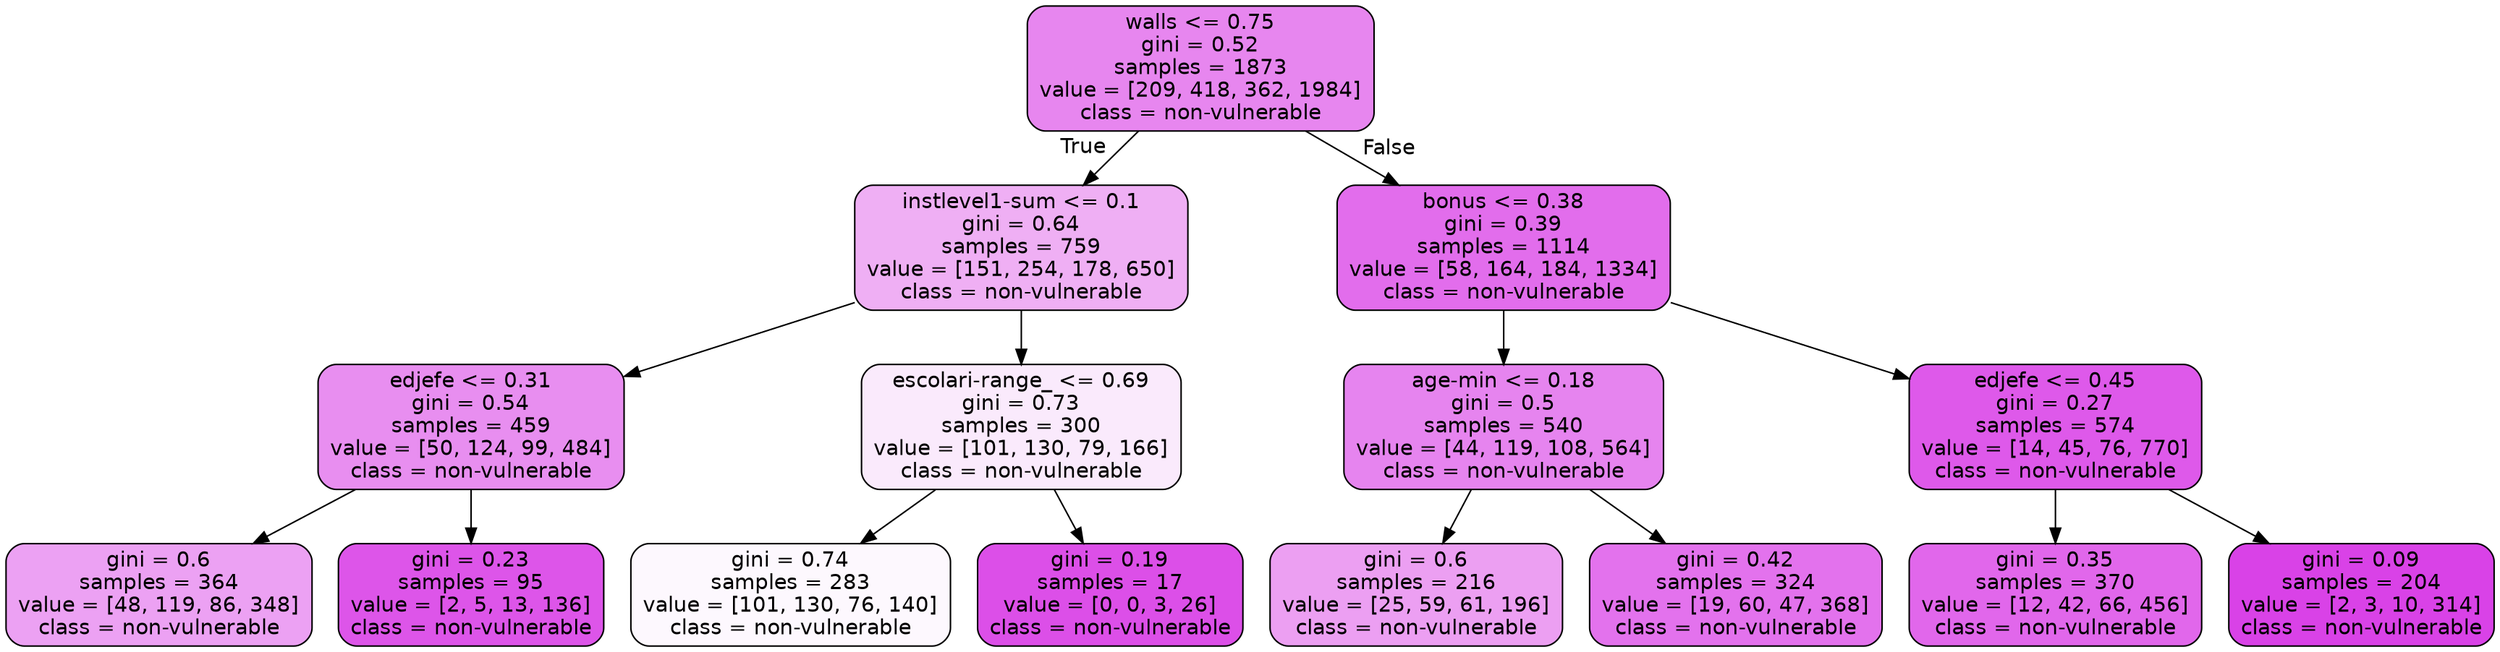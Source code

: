 digraph Tree {
node [shape=box, style="filled, rounded", color="black", fontname=helvetica] ;
edge [fontname=helvetica] ;
0 [label="walls <= 0.75\ngini = 0.52\nsamples = 1873\nvalue = [209, 418, 362, 1984]\nclass = non-vulnerable", fillcolor="#d739e59c"] ;
1 [label="instlevel1-sum <= 0.1\ngini = 0.64\nsamples = 759\nvalue = [151, 254, 178, 650]\nclass = non-vulnerable", fillcolor="#d739e567"] ;
0 -> 1 [labeldistance=2.5, labelangle=45, headlabel="True"] ;
2 [label="edjefe <= 0.31\ngini = 0.54\nsamples = 459\nvalue = [50, 124, 99, 484]\nclass = non-vulnerable", fillcolor="#d739e591"] ;
1 -> 2 ;
3 [label="gini = 0.6\nsamples = 364\nvalue = [48, 119, 86, 348]\nclass = non-vulnerable", fillcolor="#d739e579"] ;
2 -> 3 ;
4 [label="gini = 0.23\nsamples = 95\nvalue = [2, 5, 13, 136]\nclass = non-vulnerable", fillcolor="#d739e5db"] ;
2 -> 4 ;
5 [label="escolari-range_ <= 0.69\ngini = 0.73\nsamples = 300\nvalue = [101, 130, 79, 166]\nclass = non-vulnerable", fillcolor="#d739e51b"] ;
1 -> 5 ;
6 [label="gini = 0.74\nsamples = 283\nvalue = [101, 130, 76, 140]\nclass = non-vulnerable", fillcolor="#d739e508"] ;
5 -> 6 ;
7 [label="gini = 0.19\nsamples = 17\nvalue = [0, 0, 3, 26]\nclass = non-vulnerable", fillcolor="#d739e5e2"] ;
5 -> 7 ;
8 [label="bonus <= 0.38\ngini = 0.39\nsamples = 1114\nvalue = [58, 164, 184, 1334]\nclass = non-vulnerable", fillcolor="#d739e5bc"] ;
0 -> 8 [labeldistance=2.5, labelangle=-45, headlabel="False"] ;
9 [label="age-min <= 0.18\ngini = 0.5\nsamples = 540\nvalue = [44, 119, 108, 564]\nclass = non-vulnerable", fillcolor="#d739e59e"] ;
8 -> 9 ;
10 [label="gini = 0.6\nsamples = 216\nvalue = [25, 59, 61, 196]\nclass = non-vulnerable", fillcolor="#d739e57b"] ;
9 -> 10 ;
11 [label="gini = 0.42\nsamples = 324\nvalue = [19, 60, 47, 368]\nclass = non-vulnerable", fillcolor="#d739e5b5"] ;
9 -> 11 ;
12 [label="edjefe <= 0.45\ngini = 0.27\nsamples = 574\nvalue = [14, 45, 76, 770]\nclass = non-vulnerable", fillcolor="#d739e5d5"] ;
8 -> 12 ;
13 [label="gini = 0.35\nsamples = 370\nvalue = [12, 42, 66, 456]\nclass = non-vulnerable", fillcolor="#d739e5c3"] ;
12 -> 13 ;
14 [label="gini = 0.09\nsamples = 204\nvalue = [2, 3, 10, 314]\nclass = non-vulnerable", fillcolor="#d739e5f3"] ;
12 -> 14 ;
}